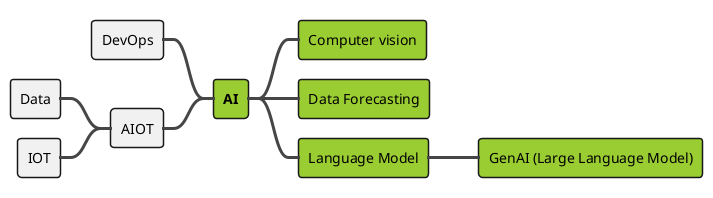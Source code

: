 @startmindmap

!theme toy
Skinparam sequenceArrowThickness 3
skinparam ParticipantPadding 7
skinparam BoxPadding 10
skinparam actorStyle awesome
skinparam LegendBorderThickness 3
skinparam backgroundColor transparent



+[#yellowgreen] **AI**
++[#yellowgreen] Computer vision
++[#yellowgreen] Data Forecasting
++[#yellowgreen] Language Model
+++[#yellowgreen]        GenAI (Large Language Model)
-- DevOps
-- AIOT
--- Data
--- IOT
@endmindmap